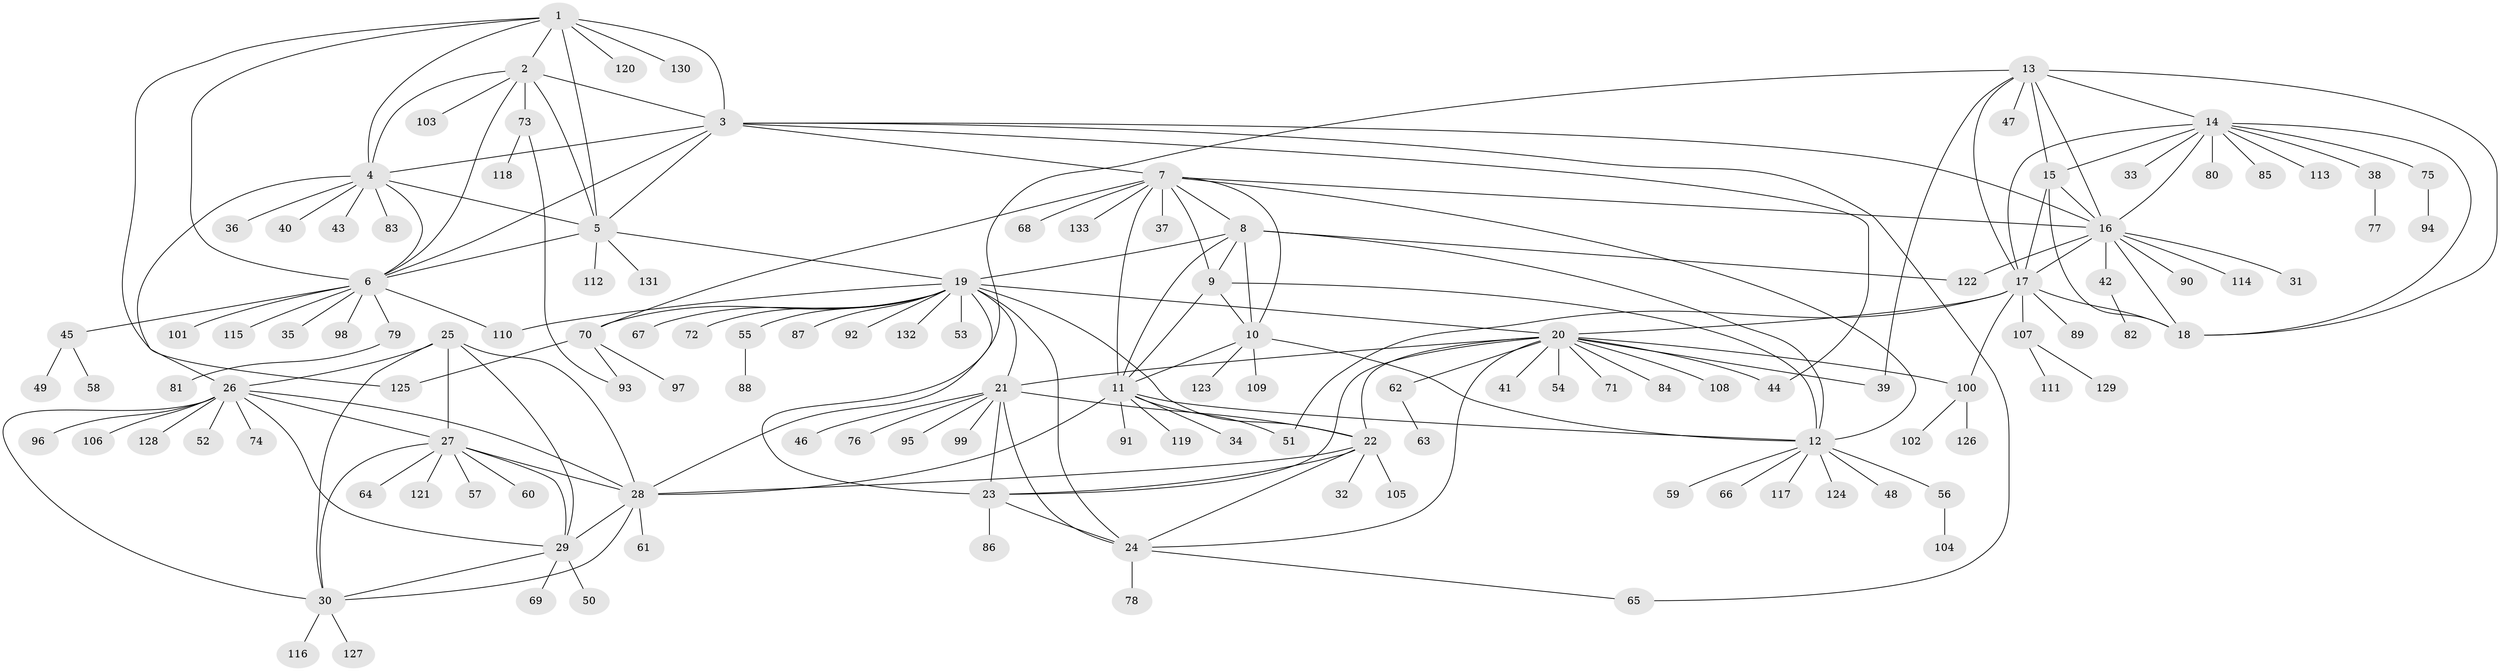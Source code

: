 // coarse degree distribution, {12: 0.009345794392523364, 7: 0.028037383177570093, 15: 0.009345794392523364, 20: 0.009345794392523364, 10: 0.04672897196261682, 6: 0.028037383177570093, 5: 0.037383177570093455, 8: 0.028037383177570093, 9: 0.009345794392523364, 4: 0.009345794392523364, 14: 0.009345794392523364, 1: 0.6728971962616822, 2: 0.09345794392523364, 3: 0.009345794392523364}
// Generated by graph-tools (version 1.1) at 2025/52/02/27/25 19:52:14]
// undirected, 133 vertices, 198 edges
graph export_dot {
graph [start="1"]
  node [color=gray90,style=filled];
  1;
  2;
  3;
  4;
  5;
  6;
  7;
  8;
  9;
  10;
  11;
  12;
  13;
  14;
  15;
  16;
  17;
  18;
  19;
  20;
  21;
  22;
  23;
  24;
  25;
  26;
  27;
  28;
  29;
  30;
  31;
  32;
  33;
  34;
  35;
  36;
  37;
  38;
  39;
  40;
  41;
  42;
  43;
  44;
  45;
  46;
  47;
  48;
  49;
  50;
  51;
  52;
  53;
  54;
  55;
  56;
  57;
  58;
  59;
  60;
  61;
  62;
  63;
  64;
  65;
  66;
  67;
  68;
  69;
  70;
  71;
  72;
  73;
  74;
  75;
  76;
  77;
  78;
  79;
  80;
  81;
  82;
  83;
  84;
  85;
  86;
  87;
  88;
  89;
  90;
  91;
  92;
  93;
  94;
  95;
  96;
  97;
  98;
  99;
  100;
  101;
  102;
  103;
  104;
  105;
  106;
  107;
  108;
  109;
  110;
  111;
  112;
  113;
  114;
  115;
  116;
  117;
  118;
  119;
  120;
  121;
  122;
  123;
  124;
  125;
  126;
  127;
  128;
  129;
  130;
  131;
  132;
  133;
  1 -- 2;
  1 -- 3;
  1 -- 4;
  1 -- 5;
  1 -- 6;
  1 -- 120;
  1 -- 125;
  1 -- 130;
  2 -- 3;
  2 -- 4;
  2 -- 5;
  2 -- 6;
  2 -- 73;
  2 -- 103;
  3 -- 4;
  3 -- 5;
  3 -- 6;
  3 -- 7;
  3 -- 16;
  3 -- 44;
  3 -- 65;
  4 -- 5;
  4 -- 6;
  4 -- 26;
  4 -- 36;
  4 -- 40;
  4 -- 43;
  4 -- 83;
  5 -- 6;
  5 -- 19;
  5 -- 112;
  5 -- 131;
  6 -- 35;
  6 -- 45;
  6 -- 79;
  6 -- 98;
  6 -- 101;
  6 -- 110;
  6 -- 115;
  7 -- 8;
  7 -- 9;
  7 -- 10;
  7 -- 11;
  7 -- 12;
  7 -- 16;
  7 -- 37;
  7 -- 68;
  7 -- 70;
  7 -- 133;
  8 -- 9;
  8 -- 10;
  8 -- 11;
  8 -- 12;
  8 -- 19;
  8 -- 122;
  9 -- 10;
  9 -- 11;
  9 -- 12;
  10 -- 11;
  10 -- 12;
  10 -- 109;
  10 -- 123;
  11 -- 12;
  11 -- 28;
  11 -- 34;
  11 -- 51;
  11 -- 91;
  11 -- 119;
  12 -- 48;
  12 -- 56;
  12 -- 59;
  12 -- 66;
  12 -- 117;
  12 -- 124;
  13 -- 14;
  13 -- 15;
  13 -- 16;
  13 -- 17;
  13 -- 18;
  13 -- 28;
  13 -- 39;
  13 -- 47;
  14 -- 15;
  14 -- 16;
  14 -- 17;
  14 -- 18;
  14 -- 33;
  14 -- 38;
  14 -- 75;
  14 -- 80;
  14 -- 85;
  14 -- 113;
  15 -- 16;
  15 -- 17;
  15 -- 18;
  16 -- 17;
  16 -- 18;
  16 -- 31;
  16 -- 42;
  16 -- 90;
  16 -- 114;
  16 -- 122;
  17 -- 18;
  17 -- 20;
  17 -- 51;
  17 -- 89;
  17 -- 100;
  17 -- 107;
  19 -- 20;
  19 -- 21;
  19 -- 22;
  19 -- 23;
  19 -- 24;
  19 -- 53;
  19 -- 55;
  19 -- 67;
  19 -- 70;
  19 -- 72;
  19 -- 87;
  19 -- 92;
  19 -- 110;
  19 -- 132;
  20 -- 21;
  20 -- 22;
  20 -- 23;
  20 -- 24;
  20 -- 39;
  20 -- 41;
  20 -- 44;
  20 -- 54;
  20 -- 62;
  20 -- 71;
  20 -- 84;
  20 -- 100;
  20 -- 108;
  21 -- 22;
  21 -- 23;
  21 -- 24;
  21 -- 46;
  21 -- 76;
  21 -- 95;
  21 -- 99;
  22 -- 23;
  22 -- 24;
  22 -- 28;
  22 -- 32;
  22 -- 105;
  23 -- 24;
  23 -- 86;
  24 -- 65;
  24 -- 78;
  25 -- 26;
  25 -- 27;
  25 -- 28;
  25 -- 29;
  25 -- 30;
  26 -- 27;
  26 -- 28;
  26 -- 29;
  26 -- 30;
  26 -- 52;
  26 -- 74;
  26 -- 96;
  26 -- 106;
  26 -- 128;
  27 -- 28;
  27 -- 29;
  27 -- 30;
  27 -- 57;
  27 -- 60;
  27 -- 64;
  27 -- 121;
  28 -- 29;
  28 -- 30;
  28 -- 61;
  29 -- 30;
  29 -- 50;
  29 -- 69;
  30 -- 116;
  30 -- 127;
  38 -- 77;
  42 -- 82;
  45 -- 49;
  45 -- 58;
  55 -- 88;
  56 -- 104;
  62 -- 63;
  70 -- 93;
  70 -- 97;
  70 -- 125;
  73 -- 93;
  73 -- 118;
  75 -- 94;
  79 -- 81;
  100 -- 102;
  100 -- 126;
  107 -- 111;
  107 -- 129;
}
